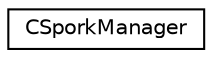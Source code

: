 digraph "Graphical Class Hierarchy"
{
 // LATEX_PDF_SIZE
  edge [fontname="Helvetica",fontsize="10",labelfontname="Helvetica",labelfontsize="10"];
  node [fontname="Helvetica",fontsize="10",shape=record];
  rankdir="LR";
  Node0 [label="CSporkManager",height=0.2,width=0.4,color="black", fillcolor="white", style="filled",URL="$class_c_spork_manager.html",tooltip=" "];
}
